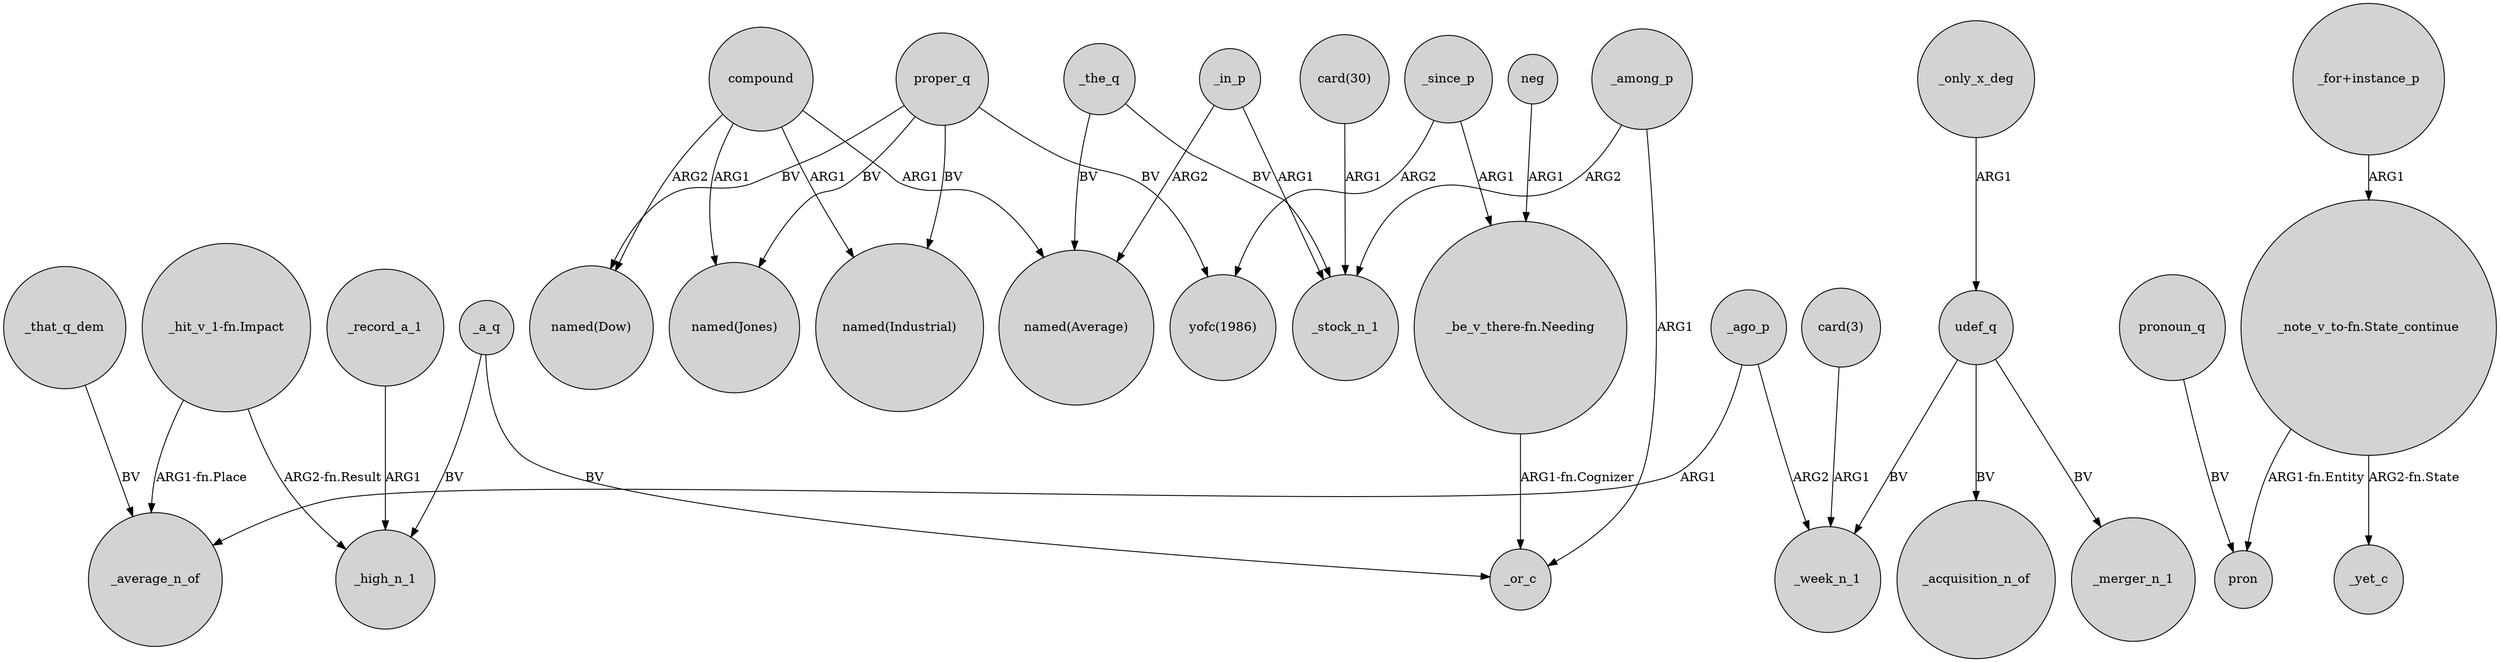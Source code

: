 digraph {
	node [shape=circle style=filled]
	_ago_p -> _average_n_of [label=ARG1]
	"_note_v_to-fn.State_continue" -> _yet_c [label="ARG2-fn.State"]
	_in_p -> _stock_n_1 [label=ARG1]
	compound -> "named(Jones)" [label=ARG1]
	proper_q -> "yofc(1986)" [label=BV]
	"card(30)" -> _stock_n_1 [label=ARG1]
	pronoun_q -> pron [label=BV]
	_a_q -> _or_c [label=BV]
	udef_q -> _week_n_1 [label=BV]
	_ago_p -> _week_n_1 [label=ARG2]
	_the_q -> _stock_n_1 [label=BV]
	_a_q -> _high_n_1 [label=BV]
	"_for+instance_p" -> "_note_v_to-fn.State_continue" [label=ARG1]
	proper_q -> "named(Industrial)" [label=BV]
	_among_p -> _stock_n_1 [label=ARG2]
	_among_p -> _or_c [label=ARG1]
	neg -> "_be_v_there-fn.Needing" [label=ARG1]
	_the_q -> "named(Average)" [label=BV]
	proper_q -> "named(Jones)" [label=BV]
	_since_p -> "yofc(1986)" [label=ARG2]
	proper_q -> "named(Dow)" [label=BV]
	compound -> "named(Industrial)" [label=ARG1]
	compound -> "named(Average)" [label=ARG1]
	"_note_v_to-fn.State_continue" -> pron [label="ARG1-fn.Entity"]
	compound -> "named(Dow)" [label=ARG2]
	"_hit_v_1-fn.Impact" -> _average_n_of [label="ARG1-fn.Place"]
	_that_q_dem -> _average_n_of [label=BV]
	_record_a_1 -> _high_n_1 [label=ARG1]
	_only_x_deg -> udef_q [label=ARG1]
	"_hit_v_1-fn.Impact" -> _high_n_1 [label="ARG2-fn.Result"]
	udef_q -> _merger_n_1 [label=BV]
	_in_p -> "named(Average)" [label=ARG2]
	"_be_v_there-fn.Needing" -> _or_c [label="ARG1-fn.Cognizer"]
	_since_p -> "_be_v_there-fn.Needing" [label=ARG1]
	"card(3)" -> _week_n_1 [label=ARG1]
	udef_q -> _acquisition_n_of [label=BV]
}
